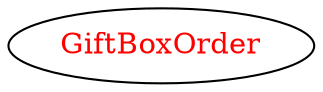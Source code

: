 digraph dependencyGraph {
 concentrate=true;
 ranksep="2.0";
 rankdir="LR"; 
 splines="ortho";
"GiftBoxOrder" [fontcolor="red"];
}